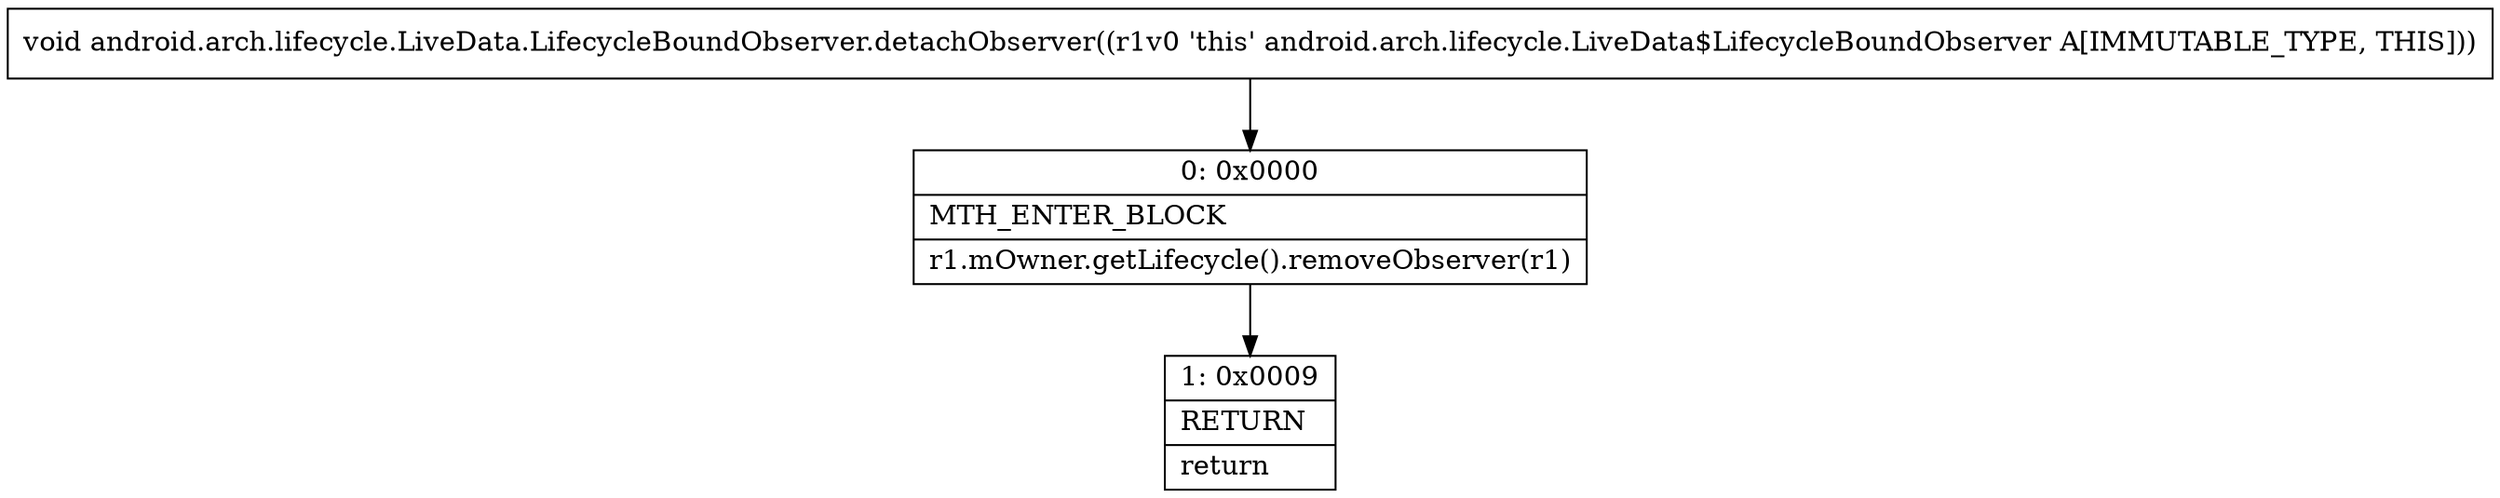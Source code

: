 digraph "CFG forandroid.arch.lifecycle.LiveData.LifecycleBoundObserver.detachObserver()V" {
Node_0 [shape=record,label="{0\:\ 0x0000|MTH_ENTER_BLOCK\l|r1.mOwner.getLifecycle().removeObserver(r1)\l}"];
Node_1 [shape=record,label="{1\:\ 0x0009|RETURN\l|return\l}"];
MethodNode[shape=record,label="{void android.arch.lifecycle.LiveData.LifecycleBoundObserver.detachObserver((r1v0 'this' android.arch.lifecycle.LiveData$LifecycleBoundObserver A[IMMUTABLE_TYPE, THIS])) }"];
MethodNode -> Node_0;
Node_0 -> Node_1;
}


